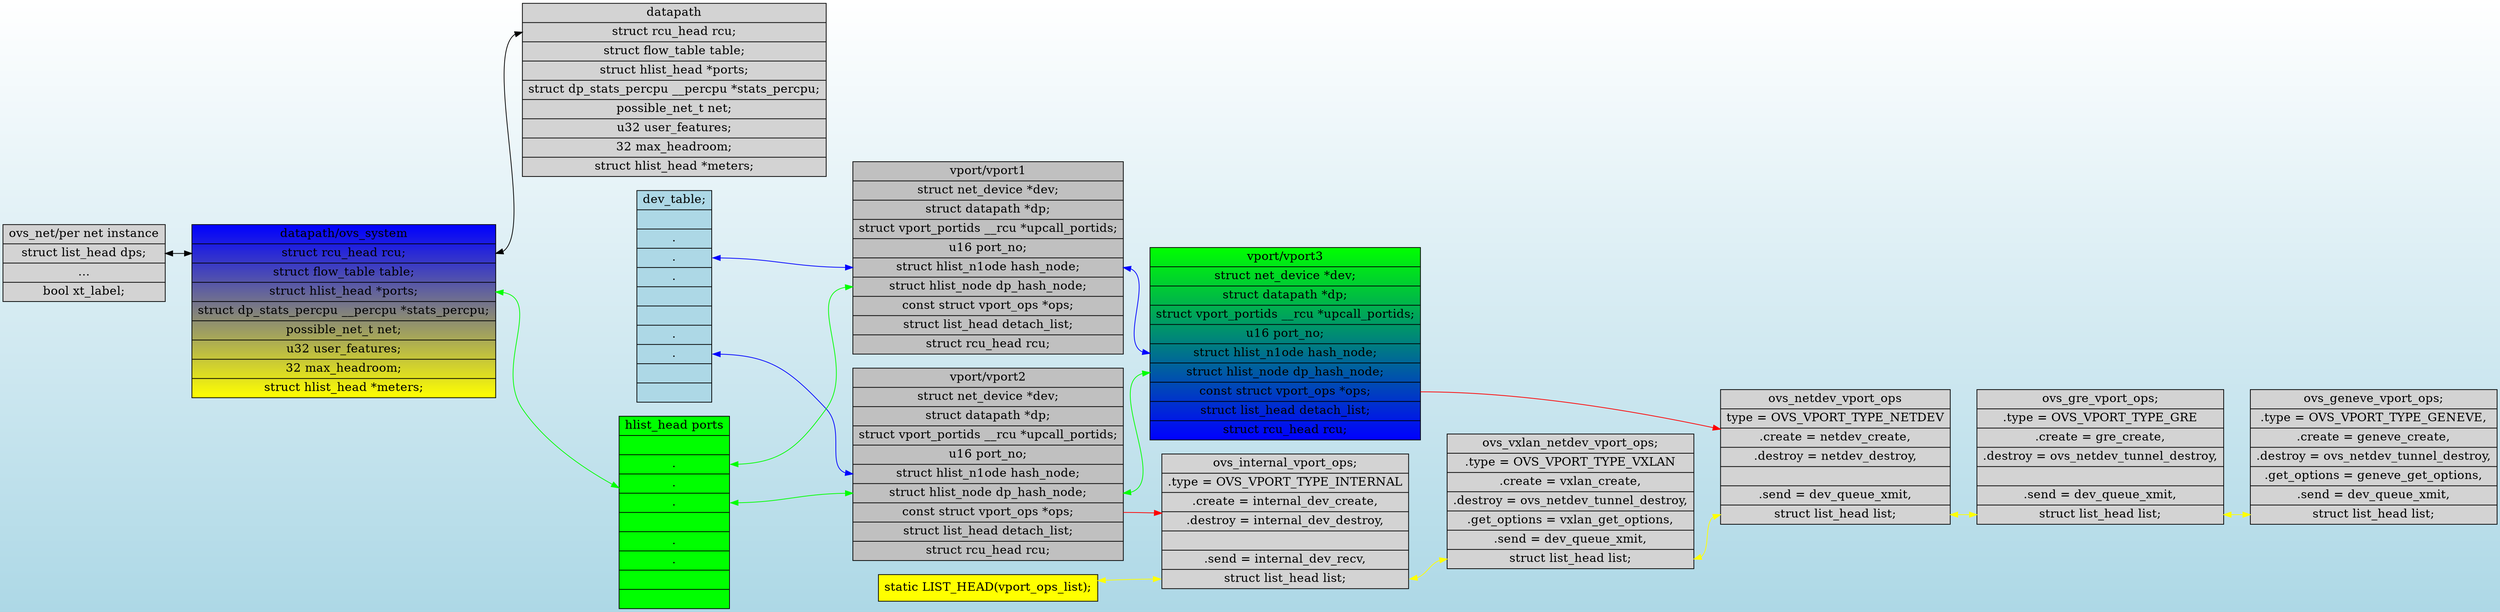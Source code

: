 digraph g {
graph [
rankdir = "LR"
bgcolor = "white:lightblue"
style="filled"
gradientangle = 270];
node [
fontsize = "16"
shape = "ellipse"
style="filled"
gradientangle=90
];
edge [
];
#--------------------------------------------------------------------------------------------------------------------------------

## Part 1: vport instance

"vport1" [
  label = "<f0> vport/vport1 \
    | <f1> struct net_device *dev; \
    | <f2> struct datapath *dp; \
    | <f3> struct vport_portids __rcu *upcall_portids; \
    | <f4> u16 port_no; \
    | <f5> struct hlist_n1ode hash_node; \
    | <f6> struct hlist_node dp_hash_node; \
    | <f7> const struct vport_ops *ops; \
    | <f8> struct list_head detach_list; \
    | <f9> struct rcu_head rcu; \
  "
  shape = "record"
  gradientangle="90"
  fillcolor = "gray"
];

"vport2" [
  label = "<f0> vport/vport2 \
    | <f1> struct net_device *dev; \
    | <f2> struct datapath *dp; \
    | <f3> struct vport_portids __rcu *upcall_portids; \
    | <f4> u16 port_no; \
    | <f5> struct hlist_n1ode hash_node; \
    | <f6> struct hlist_node dp_hash_node; \
    | <f7> const struct vport_ops *ops; \
    | <f8> struct list_head detach_list; \
    | <f9> struct rcu_head rcu; \
  "
  shape = "record"
  gradientangle="90"
  fillcolor = "gray"
];

"vport3" [
  label = "<f0> vport/vport3 \
    | <f1> struct net_device *dev; \
    | <f2> struct datapath *dp; \
    | <f3> struct vport_portids __rcu *upcall_portids; \
    | <f4> u16 port_no; \
    | <f5> struct hlist_n1ode hash_node; \
    | <f6> struct hlist_node dp_hash_node; \
    | <f7> const struct vport_ops *ops; \
    | <f8> struct list_head detach_list; \
    | <f9> struct rcu_head rcu; \
  "
  shape = "record"
  gradientangle="90"
  fillcolor = "blue:green"
];
#--------------------------------------------------------------------------------------------------------------------------------

### Part 2: dev_table
"dev_table" [
  label = "<f0>dev_table; \
    | \
    | <f1> . \
    | <f2> . \
    | <f3> . \
    | \
    | \
    | <f4> . \
    | <f5> . \
    | \
    | \
  "
  shape = "record"
  gradientangle="90"
  fillcolor = "lightblue"
  pos = "0,0!"
];
#--------------------------------------------------------------------------------------------------------------------------------

### Part 3: VPORT &dev_table link list
"dev_table":f2:e-> "vport1":f5 -> "vport3":f5 [
id = 100, dir="both",color="blue"
];

"dev_table":f5:e-> "vport2":f5:w[
id = 103, dir="both",color="blue"
];

#--------------------------------------------------------------------------------------------------------------------------------

### Part 4: VPort OPS

"ovs_netdev_vport_ops" [
  label = "<f0> ovs_netdev_vport_ops \
    | <f1>type           = OVS_VPORT_TYPE_NETDEV \
    | <f2> .create         = netdev_create,\
    | <f3> .destroy        = netdev_destroy,\
    | <f4> \
    | <f5> .send           = dev_queue_xmit,\
    | <f6> struct list_head list; \
    "
  shape = "record"
  gradientangle="90"
  #fillcolor = "yellow:blue"
  decorate="true"
];


"ovs_vxlan_netdev_vport_ops" [
  label = "<f0> ovs_vxlan_netdev_vport_ops; \
    | <f1> .type           = OVS_VPORT_TYPE_VXLAN \
    | <f2> .create         = vxlan_create,\
    | <f3> .destroy        = ovs_netdev_tunnel_destroy,\
    | <f4> .get_options    = vxlan_get_options,\
    | <f5> .send           = dev_queue_xmit,\
    | <f6> struct list_head list; \
    "
  shape = "record"
  gradientangle="90"
  #fillcolor = "yellow:blue"
];

"ovs_internal_vport_ops" [
  label = "<f0> ovs_internal_vport_ops; \
    | <f1> .type           = OVS_VPORT_TYPE_INTERNAL \
    | <f2> .create         = internal_dev_create,\
    | <f3> .destroy        = internal_dev_destroy,\
    | <f4>  \
    | <f5> .send           = internal_dev_recv,\
    | <f6> struct list_head list; \
    "
  shape = "record"
  gradientangle="90"
  #fillcolor = "yellow:blue"
];

"ovs_gre_vport_ops" [
  label = "<f0> ovs_gre_vport_ops; \
    | <f1> .type           = OVS_VPORT_TYPE_GRE \
    | <f2> .create         = gre_create,\
    | <f3> .destroy        = ovs_netdev_tunnel_destroy,\
    | <f4>  \
    | <f5> .send           = dev_queue_xmit,\
    | <f6> struct list_head list; \
    "
  shape = "record"
  gradientangle="90"
  #fillcolor = "yellow:blue"
];

"ovs_geneve_vport_ops" [
  label = "<f0> ovs_geneve_vport_ops; \
    | <f1> .type           = OVS_VPORT_TYPE_GENEVE, \
    | <f2> .create         = geneve_create,\
    | <f3> .destroy        = ovs_netdev_tunnel_destroy,\
    | <f4> .get_options    = geneve_get_options,\
    | <f5> .send           = dev_queue_xmit,\
    | <f6> struct list_head list; \
    "
  shape = "record"
  gradientangle="90"
  #fillcolor = "yellow:blue"
];
#--------------------------------------------------------------------------------------------------------------------------------

### Part 5: VPort OPS list

"vport_ops_list" [
  label = "<f0> static LIST_HEAD(vport_ops_list); \
  "
  shape = "record"
  gradientangle="90"
  fillcolor = "yellow"
  decorate="true"
];

"vport_ops_list" -> "ovs_internal_vport_ops":f6[
id = 501, dir="both",color="yellow"
];

"ovs_internal_vport_ops":f6 -> "ovs_vxlan_netdev_vport_ops":f6[
id = 502, dir="both",color="yellow"
];

"ovs_vxlan_netdev_vport_ops":f6 -> "ovs_netdev_vport_ops":f6[
id = 503, dir="both",color="yellow"
];

"ovs_netdev_vport_ops":f6 -> "ovs_gre_vport_ops":f6[
id = 504, dir="both",color="yellow"
];

"ovs_gre_vport_ops":f6 -> "ovs_geneve_vport_ops":f6[
id = 505, dir="both",color="yellow"
];
#--------------------------------------------------------------------------------------------------------------------------------

### Part 6: vport and its corresponding vport_ops

"vport2":f7 -> "ovs_internal_vport_ops" [
id = 600, color="red"
];

"vport3":f7 -> "ovs_netdev_vport_ops" [
id = 601, color="red"
];

#--------------------------------------------------------------------------------------------------------------------------------

### Part 7 Datapath instance
"ovs_system" [
  label = "<f0> datapath/ovs_system \
    | <f1> struct rcu_head rcu; \
    | <f2> struct flow_table table; \
    | <f3> struct hlist_head *ports; \
    | struct dp_stats_percpu __percpu *stats_percpu; \
    | possible_net_t net;|u32 user_features; \
    | 32 max_headroom; \
    | struct hlist_head *meters;"
  pos = "0,0!"
  shape = "record"
  gradientangle="90"
  fillcolor = "yellow:blue"
];

"user_dp" [
  label = "<f0> datapath \
    | <f1> struct rcu_head rcu; \
    | <f2> struct flow_table table; \
    | <f3> struct hlist_head *ports; \
    | struct dp_stats_percpu __percpu *stats_percpu; \
    | possible_net_t net;|u32 user_features; \
    | 32 max_headroom; \
    | struct hlist_head *meters;"
  shape = "record"
  gradientangle="90"
  #fillcolor = "yellow:blue"
];

"ovs_net" [
  label = "<f0> ovs_net/per net instance \
    | <f1> struct list_head dps; \
    | <f2> ... \
    | bool xt_label;
  "
  shape = "record"
  gradientangle="90"
  fillcolor = "lightgray"
]


"ovs_net":f1 -> "ovs_system":f1 -> "user_dp":f1 [
id = 700, dir="both"
];
#--------------------------------------------------------------------------------------------------------------------------------

### Part 8: vport & hlist_node & datapath
"hlist_head" [
  label = "<f0>hlist_head ports \
    | \
    | <f1> . \
    | <f2> . \
    | <f3> . \
    | \
    | <f4> . \
    | <f5> . \
    | \
    | \
  "
  shape = "record"
  gradientangle="90"
  fillcolor = "green"
  pos = "0,0!"
];

"ovs_system":f3 -> "hlist_head"[
id = 801, dir="both", color="green"
];


"hlist_head":f1 -> "vport1":f6[
id = 810, dir="both", color="green"
];

"hlist_head":f3 -> "vport2":f6 -> "vport3":f6[
id = 811, dir="both", color="green"
];
#--------------------------------------------------------------------------------------------------------------------------------


}
